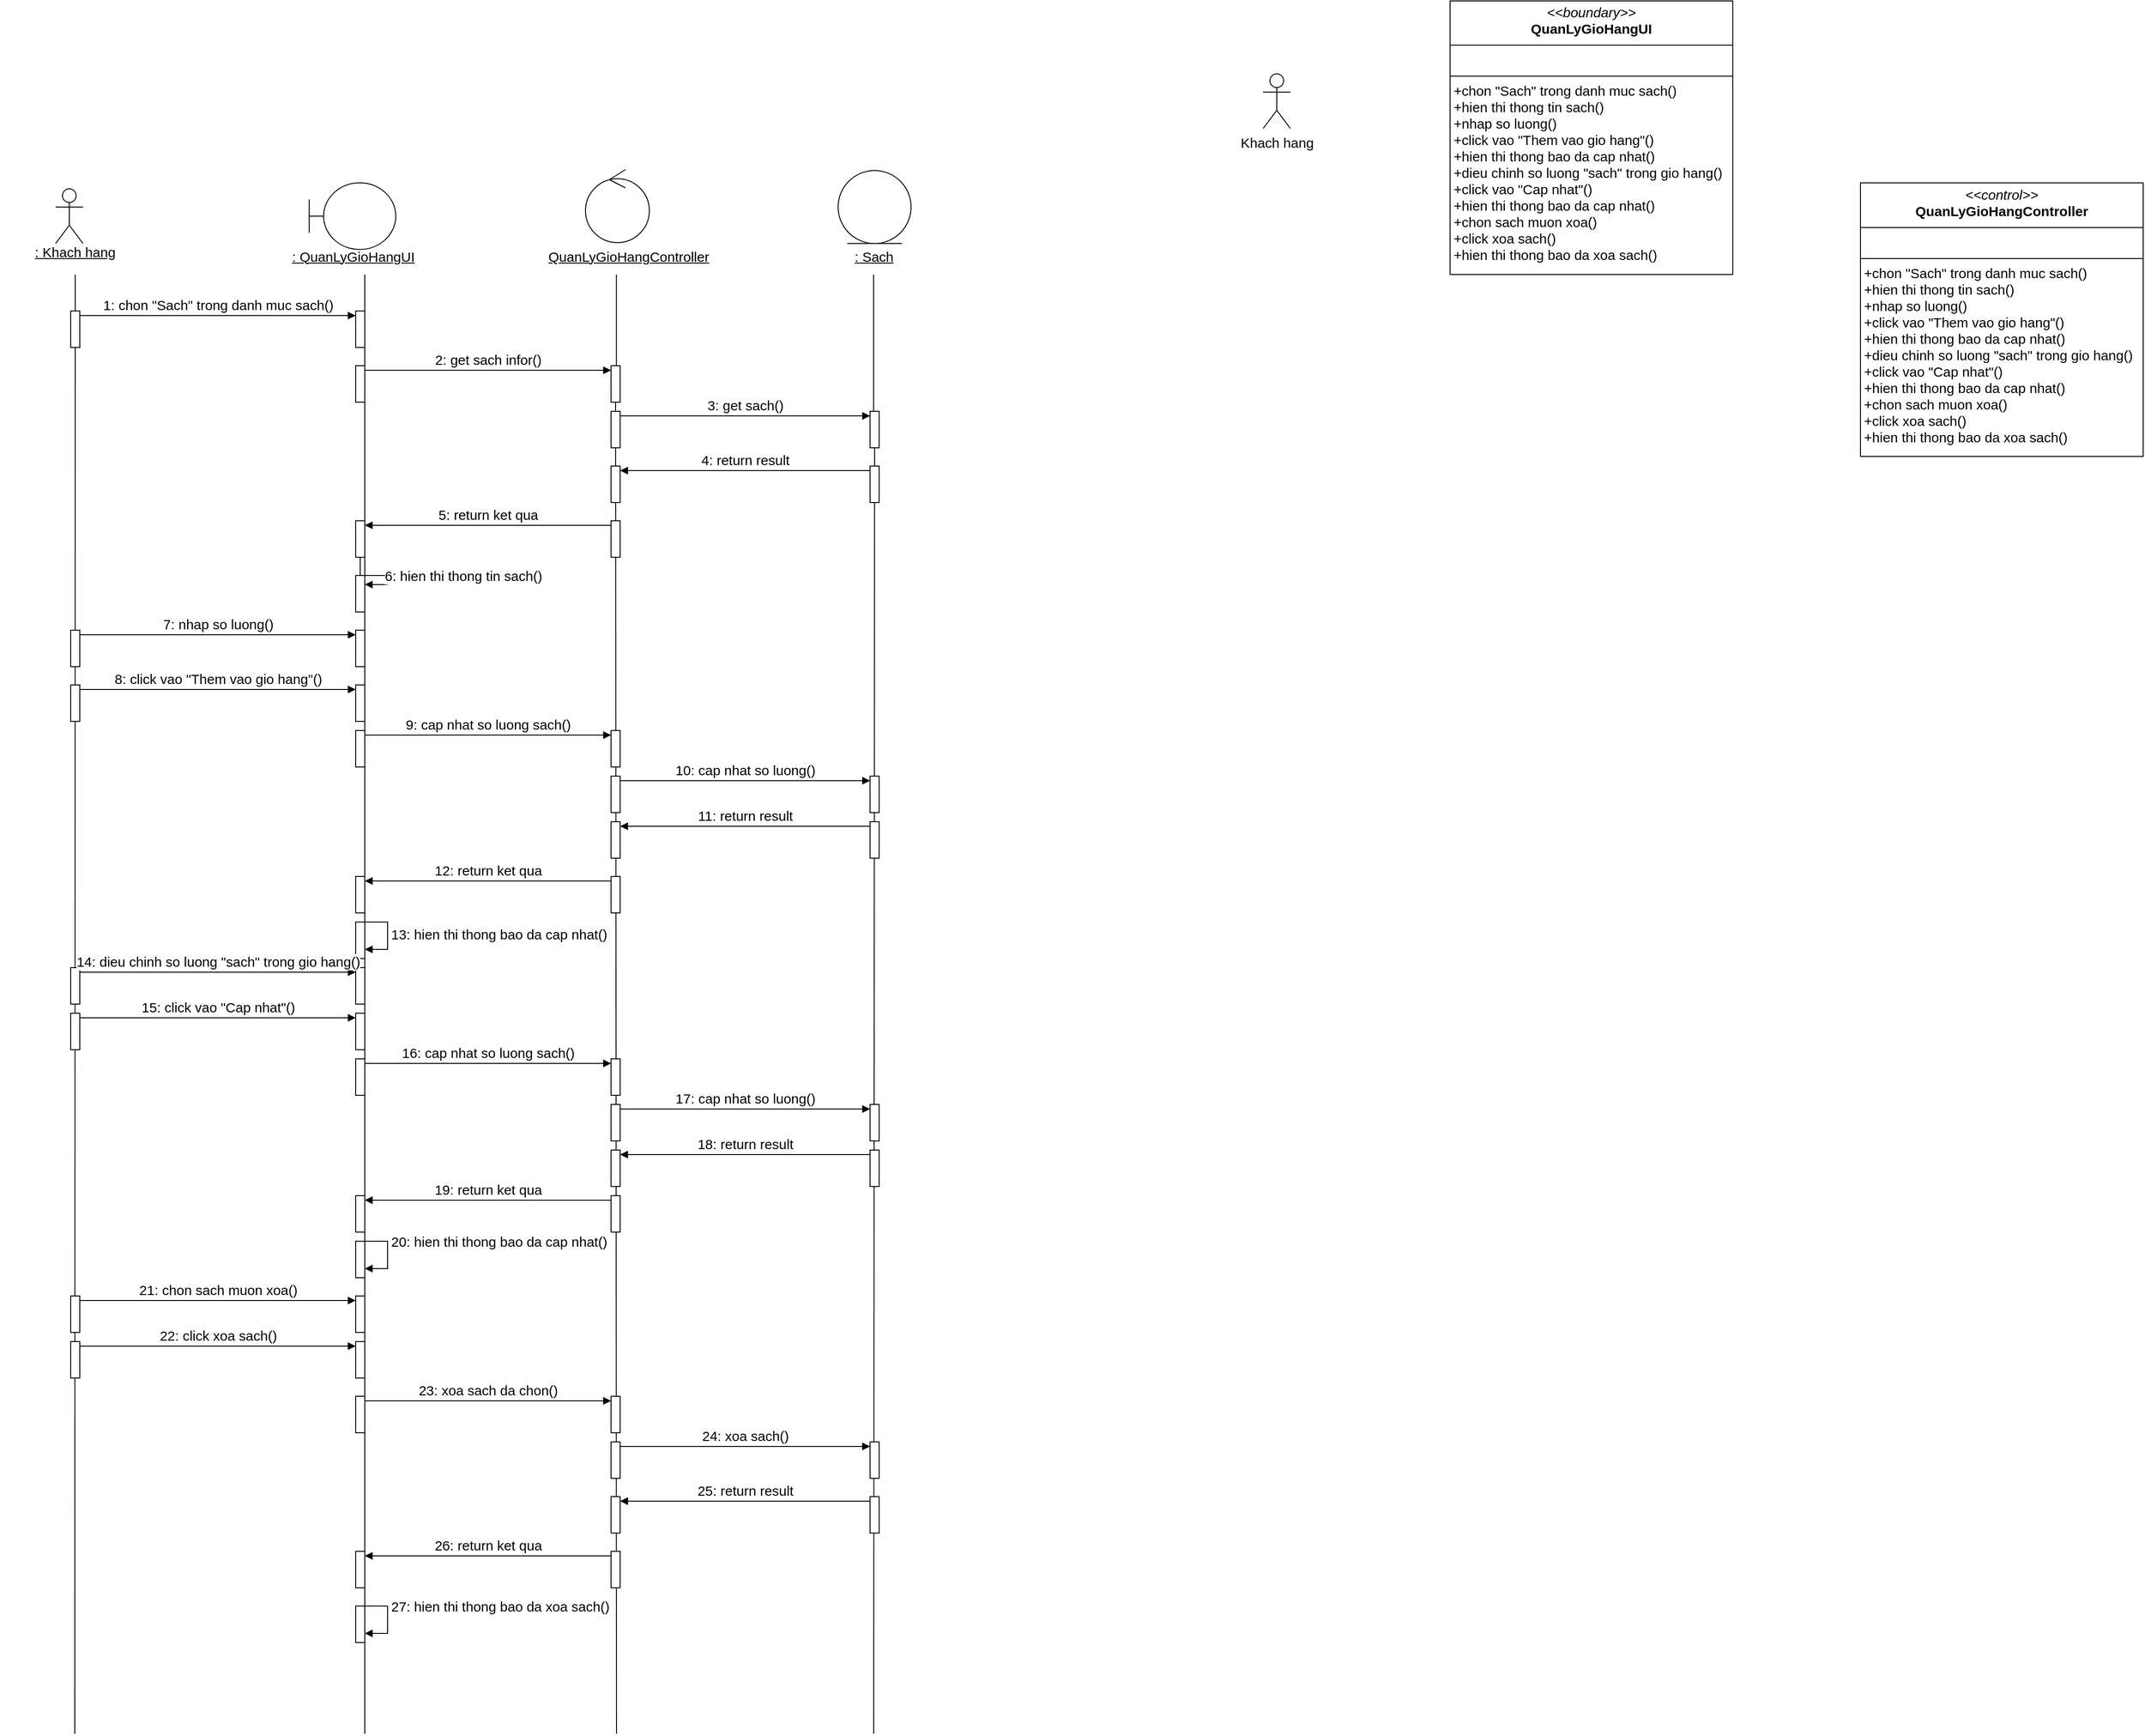 <mxfile version="24.8.4">
  <diagram id="C5RBs43oDa-KdzZeNtuy" name="Page-1">
    <mxGraphModel dx="1134" dy="600" grid="1" gridSize="10" guides="1" tooltips="1" connect="1" arrows="1" fold="1" page="1" pageScale="1" pageWidth="3300" pageHeight="4681" math="0" shadow="0">
      <root>
        <mxCell id="WIyWlLk6GJQsqaUBKTNV-0" />
        <mxCell id="WIyWlLk6GJQsqaUBKTNV-1" parent="WIyWlLk6GJQsqaUBKTNV-0" />
        <mxCell id="0SFV5g9W0PuUYhmYQKcl-0" value="" style="shape=umlActor;verticalLabelPosition=bottom;verticalAlign=top;html=1;" vertex="1" parent="WIyWlLk6GJQsqaUBKTNV-1">
          <mxGeometry x="301" y="306" width="30" height="60" as="geometry" />
        </mxCell>
        <mxCell id="0SFV5g9W0PuUYhmYQKcl-1" value="" style="shape=umlBoundary;whiteSpace=wrap;html=1;" vertex="1" parent="WIyWlLk6GJQsqaUBKTNV-1">
          <mxGeometry x="579" y="299.5" width="95" height="73" as="geometry" />
        </mxCell>
        <mxCell id="0SFV5g9W0PuUYhmYQKcl-2" value="&lt;u&gt;&lt;font style=&quot;font-size: 15px;&quot;&gt;: QuanLyGioHangUI&lt;/font&gt;&lt;/u&gt;" style="text;html=1;align=center;verticalAlign=middle;resizable=0;points=[];autosize=1;strokeColor=none;fillColor=none;" vertex="1" parent="WIyWlLk6GJQsqaUBKTNV-1">
          <mxGeometry x="550" y="365" width="153" height="30" as="geometry" />
        </mxCell>
        <mxCell id="0SFV5g9W0PuUYhmYQKcl-3" value="&lt;span style=&quot;font-size: 15px; text-wrap-mode: nowrap;&quot;&gt;&lt;u&gt;: Khach hang&lt;/u&gt;&lt;/span&gt;" style="text;whiteSpace=wrap;html=1;align=center;" vertex="1" parent="WIyWlLk6GJQsqaUBKTNV-1">
          <mxGeometry x="240.995" y="360.004" width="163" height="40" as="geometry" />
        </mxCell>
        <mxCell id="0SFV5g9W0PuUYhmYQKcl-4" value="" style="ellipse;shape=umlControl;whiteSpace=wrap;html=1;" vertex="1" parent="WIyWlLk6GJQsqaUBKTNV-1">
          <mxGeometry x="882" y="285" width="70" height="80" as="geometry" />
        </mxCell>
        <mxCell id="0SFV5g9W0PuUYhmYQKcl-5" value="&lt;u style=&quot;forced-color-adjust: none; color: rgb(0, 0, 0); font-family: Helvetica; font-size: 12px; font-style: normal; font-variant-ligatures: normal; font-variant-caps: normal; font-weight: 400; letter-spacing: normal; orphans: 2; text-indent: 0px; text-transform: none; widows: 2; word-spacing: 0px; -webkit-text-stroke-width: 0px; white-space: nowrap; background-color: rgb(251, 251, 251);&quot;&gt;&lt;font style=&quot;forced-color-adjust: none; font-size: 15px;&quot;&gt;QuanLyGioHangController&lt;/font&gt;&lt;/u&gt;" style="text;whiteSpace=wrap;html=1;align=center;" vertex="1" parent="WIyWlLk6GJQsqaUBKTNV-1">
          <mxGeometry x="847.997" y="365.003" width="163" height="40" as="geometry" />
        </mxCell>
        <mxCell id="0SFV5g9W0PuUYhmYQKcl-6" value="" style="ellipse;shape=umlEntity;whiteSpace=wrap;html=1;" vertex="1" parent="WIyWlLk6GJQsqaUBKTNV-1">
          <mxGeometry x="1159" y="286" width="80" height="80" as="geometry" />
        </mxCell>
        <mxCell id="0SFV5g9W0PuUYhmYQKcl-7" value="&lt;u style=&quot;forced-color-adjust: none; color: rgb(0, 0, 0); font-family: Helvetica; font-size: 12px; font-style: normal; font-variant-ligatures: normal; font-variant-caps: normal; font-weight: 400; letter-spacing: normal; orphans: 2; text-indent: 0px; text-transform: none; widows: 2; word-spacing: 0px; -webkit-text-stroke-width: 0px; white-space: nowrap; background-color: rgb(251, 251, 251);&quot;&gt;&lt;font style=&quot;forced-color-adjust: none; font-size: 15px;&quot;&gt;: Sach&lt;/font&gt;&lt;/u&gt;" style="text;whiteSpace=wrap;html=1;align=center;" vertex="1" parent="WIyWlLk6GJQsqaUBKTNV-1">
          <mxGeometry x="1117.497" y="365.003" width="163" height="40" as="geometry" />
        </mxCell>
        <mxCell id="0SFV5g9W0PuUYhmYQKcl-8" value="" style="endArrow=none;html=1;rounded=0;exitX=0.5;exitY=1;exitDx=0;exitDy=0;" edge="1" parent="WIyWlLk6GJQsqaUBKTNV-1" source="0SFV5g9W0PuUYhmYQKcl-12">
          <mxGeometry width="50" height="50" relative="1" as="geometry">
            <mxPoint x="322.225" y="470.004" as="sourcePoint" />
            <mxPoint x="322" y="2000" as="targetPoint" />
          </mxGeometry>
        </mxCell>
        <mxCell id="0SFV5g9W0PuUYhmYQKcl-9" value="" style="endArrow=none;html=1;rounded=0;exitX=0.5;exitY=1;exitDx=0;exitDy=0;" edge="1" parent="WIyWlLk6GJQsqaUBKTNV-1">
          <mxGeometry width="50" height="50" relative="1" as="geometry">
            <mxPoint x="640" y="400" as="sourcePoint" />
            <mxPoint x="640" y="2000" as="targetPoint" />
          </mxGeometry>
        </mxCell>
        <mxCell id="0SFV5g9W0PuUYhmYQKcl-10" value="" style="endArrow=none;html=1;rounded=0;exitX=0.5;exitY=1;exitDx=0;exitDy=0;" edge="1" parent="WIyWlLk6GJQsqaUBKTNV-1" source="0SFV5g9W0PuUYhmYQKcl-28">
          <mxGeometry width="50" height="50" relative="1" as="geometry">
            <mxPoint x="915.89" y="400" as="sourcePoint" />
            <mxPoint x="916" y="2000" as="targetPoint" />
          </mxGeometry>
        </mxCell>
        <mxCell id="0SFV5g9W0PuUYhmYQKcl-11" value="" style="endArrow=none;html=1;rounded=0;exitX=0.5;exitY=1;exitDx=0;exitDy=0;" edge="1" parent="WIyWlLk6GJQsqaUBKTNV-1" source="0SFV5g9W0PuUYhmYQKcl-32">
          <mxGeometry width="50" height="50" relative="1" as="geometry">
            <mxPoint x="1197.89" y="400" as="sourcePoint" />
            <mxPoint x="1198" y="2000" as="targetPoint" />
          </mxGeometry>
        </mxCell>
        <mxCell id="0SFV5g9W0PuUYhmYQKcl-13" value="" style="endArrow=none;html=1;rounded=0;exitX=0.5;exitY=1;exitDx=0;exitDy=0;" edge="1" parent="WIyWlLk6GJQsqaUBKTNV-1" source="0SFV5g9W0PuUYhmYQKcl-3" target="0SFV5g9W0PuUYhmYQKcl-12">
          <mxGeometry width="50" height="50" relative="1" as="geometry">
            <mxPoint x="322" y="400" as="sourcePoint" />
            <mxPoint x="322" y="1312.051" as="targetPoint" />
          </mxGeometry>
        </mxCell>
        <mxCell id="0SFV5g9W0PuUYhmYQKcl-12" value="" style="html=1;points=[[0,0,0,0,5],[0,1,0,0,-5],[1,0,0,0,5],[1,1,0,0,-5]];perimeter=orthogonalPerimeter;outlineConnect=0;targetShapes=umlLifeline;portConstraint=eastwest;newEdgeStyle={&quot;curved&quot;:0,&quot;rounded&quot;:0};" vertex="1" parent="WIyWlLk6GJQsqaUBKTNV-1">
          <mxGeometry x="317.5" y="440" width="10" height="40" as="geometry" />
        </mxCell>
        <mxCell id="0SFV5g9W0PuUYhmYQKcl-16" value="" style="html=1;points=[[0,0,0,0,5],[0,1,0,0,-5],[1,0,0,0,5],[1,1,0,0,-5]];perimeter=orthogonalPerimeter;outlineConnect=0;targetShapes=umlLifeline;portConstraint=eastwest;newEdgeStyle={&quot;curved&quot;:0,&quot;rounded&quot;:0};" vertex="1" parent="WIyWlLk6GJQsqaUBKTNV-1">
          <mxGeometry x="630" y="440" width="10" height="40" as="geometry" />
        </mxCell>
        <mxCell id="0SFV5g9W0PuUYhmYQKcl-21" value="&lt;font style=&quot;font-size: 15px;&quot;&gt;1: chon &quot;Sach&quot; trong danh muc sach()&lt;/font&gt;" style="html=1;verticalAlign=bottom;endArrow=block;curved=0;rounded=0;exitX=1;exitY=0;exitDx=0;exitDy=5;exitPerimeter=0;entryX=0;entryY=0;entryDx=0;entryDy=5;entryPerimeter=0;" edge="1" parent="WIyWlLk6GJQsqaUBKTNV-1" source="0SFV5g9W0PuUYhmYQKcl-12" target="0SFV5g9W0PuUYhmYQKcl-16">
          <mxGeometry width="80" relative="1" as="geometry">
            <mxPoint x="720" y="480" as="sourcePoint" />
            <mxPoint x="800" y="480" as="targetPoint" />
          </mxGeometry>
        </mxCell>
        <mxCell id="0SFV5g9W0PuUYhmYQKcl-22" value="" style="html=1;points=[[0,0,0,0,5],[0,1,0,0,-5],[1,0,0,0,5],[1,1,0,0,-5]];perimeter=orthogonalPerimeter;outlineConnect=0;targetShapes=umlLifeline;portConstraint=eastwest;newEdgeStyle={&quot;curved&quot;:0,&quot;rounded&quot;:0};" vertex="1" parent="WIyWlLk6GJQsqaUBKTNV-1">
          <mxGeometry x="630" y="500" width="10" height="40" as="geometry" />
        </mxCell>
        <mxCell id="0SFV5g9W0PuUYhmYQKcl-29" value="" style="endArrow=none;html=1;rounded=0;exitX=0.5;exitY=1;exitDx=0;exitDy=0;" edge="1" parent="WIyWlLk6GJQsqaUBKTNV-1" target="0SFV5g9W0PuUYhmYQKcl-28">
          <mxGeometry width="50" height="50" relative="1" as="geometry">
            <mxPoint x="915.89" y="400" as="sourcePoint" />
            <mxPoint x="915.89" y="1312.051" as="targetPoint" />
          </mxGeometry>
        </mxCell>
        <mxCell id="0SFV5g9W0PuUYhmYQKcl-28" value="" style="html=1;points=[[0,0,0,0,5],[0,1,0,0,-5],[1,0,0,0,5],[1,1,0,0,-5]];perimeter=orthogonalPerimeter;outlineConnect=0;targetShapes=umlLifeline;portConstraint=eastwest;newEdgeStyle={&quot;curved&quot;:0,&quot;rounded&quot;:0};" vertex="1" parent="WIyWlLk6GJQsqaUBKTNV-1">
          <mxGeometry x="910" y="500" width="10" height="40" as="geometry" />
        </mxCell>
        <mxCell id="0SFV5g9W0PuUYhmYQKcl-30" value="&lt;span style=&quot;font-size: 15px;&quot;&gt;2: get sach infor()&lt;/span&gt;" style="html=1;verticalAlign=bottom;endArrow=block;curved=0;rounded=0;exitX=1;exitY=0;exitDx=0;exitDy=5;exitPerimeter=0;entryX=0;entryY=0;entryDx=0;entryDy=5;entryPerimeter=0;" edge="1" parent="WIyWlLk6GJQsqaUBKTNV-1" source="0SFV5g9W0PuUYhmYQKcl-22" target="0SFV5g9W0PuUYhmYQKcl-28">
          <mxGeometry width="80" relative="1" as="geometry">
            <mxPoint x="720" y="480" as="sourcePoint" />
            <mxPoint x="800" y="480" as="targetPoint" />
          </mxGeometry>
        </mxCell>
        <mxCell id="0SFV5g9W0PuUYhmYQKcl-31" value="" style="html=1;points=[[0,0,0,0,5],[0,1,0,0,-5],[1,0,0,0,5],[1,1,0,0,-5]];perimeter=orthogonalPerimeter;outlineConnect=0;targetShapes=umlLifeline;portConstraint=eastwest;newEdgeStyle={&quot;curved&quot;:0,&quot;rounded&quot;:0};" vertex="1" parent="WIyWlLk6GJQsqaUBKTNV-1">
          <mxGeometry x="910" y="550" width="10" height="40" as="geometry" />
        </mxCell>
        <mxCell id="0SFV5g9W0PuUYhmYQKcl-33" value="" style="endArrow=none;html=1;rounded=0;exitX=0.5;exitY=1;exitDx=0;exitDy=0;" edge="1" parent="WIyWlLk6GJQsqaUBKTNV-1" target="0SFV5g9W0PuUYhmYQKcl-32">
          <mxGeometry width="50" height="50" relative="1" as="geometry">
            <mxPoint x="1197.89" y="400" as="sourcePoint" />
            <mxPoint x="1197.89" y="1312.051" as="targetPoint" />
          </mxGeometry>
        </mxCell>
        <mxCell id="0SFV5g9W0PuUYhmYQKcl-32" value="" style="html=1;points=[[0,0,0,0,5],[0,1,0,0,-5],[1,0,0,0,5],[1,1,0,0,-5]];perimeter=orthogonalPerimeter;outlineConnect=0;targetShapes=umlLifeline;portConstraint=eastwest;newEdgeStyle={&quot;curved&quot;:0,&quot;rounded&quot;:0};" vertex="1" parent="WIyWlLk6GJQsqaUBKTNV-1">
          <mxGeometry x="1194" y="550" width="10" height="40" as="geometry" />
        </mxCell>
        <mxCell id="0SFV5g9W0PuUYhmYQKcl-34" value="&lt;font style=&quot;font-size: 15px;&quot;&gt;3: get sach()&lt;/font&gt;" style="html=1;verticalAlign=bottom;endArrow=block;curved=0;rounded=0;exitX=1;exitY=0;exitDx=0;exitDy=5;exitPerimeter=0;entryX=0;entryY=0;entryDx=0;entryDy=5;entryPerimeter=0;" edge="1" parent="WIyWlLk6GJQsqaUBKTNV-1" source="0SFV5g9W0PuUYhmYQKcl-31" target="0SFV5g9W0PuUYhmYQKcl-32">
          <mxGeometry width="80" relative="1" as="geometry">
            <mxPoint x="720" y="480" as="sourcePoint" />
            <mxPoint x="800" y="480" as="targetPoint" />
          </mxGeometry>
        </mxCell>
        <mxCell id="0SFV5g9W0PuUYhmYQKcl-35" value="" style="html=1;points=[[0,0,0,0,5],[0,1,0,0,-5],[1,0,0,0,5],[1,1,0,0,-5]];perimeter=orthogonalPerimeter;outlineConnect=0;targetShapes=umlLifeline;portConstraint=eastwest;newEdgeStyle={&quot;curved&quot;:0,&quot;rounded&quot;:0};" vertex="1" parent="WIyWlLk6GJQsqaUBKTNV-1">
          <mxGeometry x="910" y="610" width="10" height="40" as="geometry" />
        </mxCell>
        <mxCell id="0SFV5g9W0PuUYhmYQKcl-36" value="" style="html=1;points=[[0,0,0,0,5],[0,1,0,0,-5],[1,0,0,0,5],[1,1,0,0,-5]];perimeter=orthogonalPerimeter;outlineConnect=0;targetShapes=umlLifeline;portConstraint=eastwest;newEdgeStyle={&quot;curved&quot;:0,&quot;rounded&quot;:0};" vertex="1" parent="WIyWlLk6GJQsqaUBKTNV-1">
          <mxGeometry x="1194" y="610" width="10" height="40" as="geometry" />
        </mxCell>
        <mxCell id="0SFV5g9W0PuUYhmYQKcl-37" value="&lt;font style=&quot;font-size: 15px;&quot;&gt;4: return result&lt;/font&gt;" style="html=1;verticalAlign=bottom;endArrow=block;curved=0;rounded=0;entryX=1;entryY=0;entryDx=0;entryDy=5;entryPerimeter=0;exitX=0;exitY=0;exitDx=0;exitDy=5;exitPerimeter=0;" edge="1" parent="WIyWlLk6GJQsqaUBKTNV-1" source="0SFV5g9W0PuUYhmYQKcl-36" target="0SFV5g9W0PuUYhmYQKcl-35">
          <mxGeometry width="80" relative="1" as="geometry">
            <mxPoint x="720" y="680" as="sourcePoint" />
            <mxPoint x="800" y="680" as="targetPoint" />
          </mxGeometry>
        </mxCell>
        <mxCell id="0SFV5g9W0PuUYhmYQKcl-38" value="" style="html=1;points=[[0,0,0,0,5],[0,1,0,0,-5],[1,0,0,0,5],[1,1,0,0,-5]];perimeter=orthogonalPerimeter;outlineConnect=0;targetShapes=umlLifeline;portConstraint=eastwest;newEdgeStyle={&quot;curved&quot;:0,&quot;rounded&quot;:0};" vertex="1" parent="WIyWlLk6GJQsqaUBKTNV-1">
          <mxGeometry x="630" y="670" width="10" height="40" as="geometry" />
        </mxCell>
        <mxCell id="0SFV5g9W0PuUYhmYQKcl-39" value="" style="html=1;points=[[0,0,0,0,5],[0,1,0,0,-5],[1,0,0,0,5],[1,1,0,0,-5]];perimeter=orthogonalPerimeter;outlineConnect=0;targetShapes=umlLifeline;portConstraint=eastwest;newEdgeStyle={&quot;curved&quot;:0,&quot;rounded&quot;:0};" vertex="1" parent="WIyWlLk6GJQsqaUBKTNV-1">
          <mxGeometry x="910" y="670" width="10" height="40" as="geometry" />
        </mxCell>
        <mxCell id="0SFV5g9W0PuUYhmYQKcl-40" value="&lt;font style=&quot;font-size: 15px;&quot;&gt;5: return ket qua&lt;/font&gt;" style="html=1;verticalAlign=bottom;endArrow=block;curved=0;rounded=0;entryX=1;entryY=0;entryDx=0;entryDy=5;entryPerimeter=0;exitX=0;exitY=0;exitDx=0;exitDy=5;exitPerimeter=0;" edge="1" parent="WIyWlLk6GJQsqaUBKTNV-1" source="0SFV5g9W0PuUYhmYQKcl-39" target="0SFV5g9W0PuUYhmYQKcl-38">
          <mxGeometry width="80" relative="1" as="geometry">
            <mxPoint x="1204" y="625" as="sourcePoint" />
            <mxPoint x="930" y="625" as="targetPoint" />
          </mxGeometry>
        </mxCell>
        <mxCell id="0SFV5g9W0PuUYhmYQKcl-43" value="" style="html=1;points=[[0,0,0,0,5],[0,1,0,0,-5],[1,0,0,0,5],[1,1,0,0,-5]];perimeter=orthogonalPerimeter;outlineConnect=0;targetShapes=umlLifeline;portConstraint=eastwest;newEdgeStyle={&quot;curved&quot;:0,&quot;rounded&quot;:0};" vertex="1" parent="WIyWlLk6GJQsqaUBKTNV-1">
          <mxGeometry x="630" y="730" width="10" height="40" as="geometry" />
        </mxCell>
        <mxCell id="0SFV5g9W0PuUYhmYQKcl-44" value="&lt;font style=&quot;font-size: 15px;&quot;&gt;6: hien thi thong tin sach()&lt;/font&gt;" style="html=1;align=left;spacingLeft=2;endArrow=block;rounded=0;edgeStyle=orthogonalEdgeStyle;curved=0;rounded=0;" edge="1" target="0SFV5g9W0PuUYhmYQKcl-43" parent="WIyWlLk6GJQsqaUBKTNV-1">
          <mxGeometry relative="1" as="geometry">
            <mxPoint x="635" y="710" as="sourcePoint" />
            <Array as="points">
              <mxPoint x="635" y="730" />
              <mxPoint x="665" y="730" />
              <mxPoint x="665" y="740" />
            </Array>
          </mxGeometry>
        </mxCell>
        <mxCell id="0SFV5g9W0PuUYhmYQKcl-45" value="" style="html=1;points=[[0,0,0,0,5],[0,1,0,0,-5],[1,0,0,0,5],[1,1,0,0,-5]];perimeter=orthogonalPerimeter;outlineConnect=0;targetShapes=umlLifeline;portConstraint=eastwest;newEdgeStyle={&quot;curved&quot;:0,&quot;rounded&quot;:0};" vertex="1" parent="WIyWlLk6GJQsqaUBKTNV-1">
          <mxGeometry x="317.5" y="790" width="10" height="40" as="geometry" />
        </mxCell>
        <mxCell id="0SFV5g9W0PuUYhmYQKcl-46" value="" style="html=1;points=[[0,0,0,0,5],[0,1,0,0,-5],[1,0,0,0,5],[1,1,0,0,-5]];perimeter=orthogonalPerimeter;outlineConnect=0;targetShapes=umlLifeline;portConstraint=eastwest;newEdgeStyle={&quot;curved&quot;:0,&quot;rounded&quot;:0};" vertex="1" parent="WIyWlLk6GJQsqaUBKTNV-1">
          <mxGeometry x="630" y="790" width="10" height="40" as="geometry" />
        </mxCell>
        <mxCell id="0SFV5g9W0PuUYhmYQKcl-47" value="&lt;font style=&quot;font-size: 15px;&quot;&gt;7: nhap so luong()&lt;/font&gt;" style="html=1;verticalAlign=bottom;endArrow=block;curved=0;rounded=0;exitX=1;exitY=0;exitDx=0;exitDy=5;exitPerimeter=0;entryX=0;entryY=0;entryDx=0;entryDy=5;entryPerimeter=0;" edge="1" parent="WIyWlLk6GJQsqaUBKTNV-1" source="0SFV5g9W0PuUYhmYQKcl-45" target="0SFV5g9W0PuUYhmYQKcl-46">
          <mxGeometry width="80" relative="1" as="geometry">
            <mxPoint x="338" y="600" as="sourcePoint" />
            <mxPoint x="640" y="600" as="targetPoint" />
          </mxGeometry>
        </mxCell>
        <mxCell id="0SFV5g9W0PuUYhmYQKcl-51" value="" style="html=1;points=[[0,0,0,0,5],[0,1,0,0,-5],[1,0,0,0,5],[1,1,0,0,-5]];perimeter=orthogonalPerimeter;outlineConnect=0;targetShapes=umlLifeline;portConstraint=eastwest;newEdgeStyle={&quot;curved&quot;:0,&quot;rounded&quot;:0};" vertex="1" parent="WIyWlLk6GJQsqaUBKTNV-1">
          <mxGeometry x="317.5" y="850" width="10" height="40" as="geometry" />
        </mxCell>
        <mxCell id="0SFV5g9W0PuUYhmYQKcl-52" value="" style="html=1;points=[[0,0,0,0,5],[0,1,0,0,-5],[1,0,0,0,5],[1,1,0,0,-5]];perimeter=orthogonalPerimeter;outlineConnect=0;targetShapes=umlLifeline;portConstraint=eastwest;newEdgeStyle={&quot;curved&quot;:0,&quot;rounded&quot;:0};" vertex="1" parent="WIyWlLk6GJQsqaUBKTNV-1">
          <mxGeometry x="630" y="850" width="10" height="40" as="geometry" />
        </mxCell>
        <mxCell id="0SFV5g9W0PuUYhmYQKcl-55" value="&lt;font style=&quot;font-size: 15px;&quot;&gt;8: click vao &quot;Them vao gio hang&quot;()&lt;/font&gt;" style="html=1;verticalAlign=bottom;endArrow=block;curved=0;rounded=0;exitX=1;exitY=0;exitDx=0;exitDy=5;exitPerimeter=0;entryX=0;entryY=0;entryDx=0;entryDy=5;entryPerimeter=0;" edge="1" parent="WIyWlLk6GJQsqaUBKTNV-1" source="0SFV5g9W0PuUYhmYQKcl-51" target="0SFV5g9W0PuUYhmYQKcl-52">
          <mxGeometry width="80" relative="1" as="geometry">
            <mxPoint x="338" y="805" as="sourcePoint" />
            <mxPoint x="640" y="805" as="targetPoint" />
          </mxGeometry>
        </mxCell>
        <mxCell id="0SFV5g9W0PuUYhmYQKcl-56" value="" style="html=1;points=[[0,0,0,0,5],[0,1,0,0,-5],[1,0,0,0,5],[1,1,0,0,-5]];perimeter=orthogonalPerimeter;outlineConnect=0;targetShapes=umlLifeline;portConstraint=eastwest;newEdgeStyle={&quot;curved&quot;:0,&quot;rounded&quot;:0};" vertex="1" parent="WIyWlLk6GJQsqaUBKTNV-1">
          <mxGeometry x="630" y="900" width="10" height="40" as="geometry" />
        </mxCell>
        <mxCell id="0SFV5g9W0PuUYhmYQKcl-57" value="" style="html=1;points=[[0,0,0,0,5],[0,1,0,0,-5],[1,0,0,0,5],[1,1,0,0,-5]];perimeter=orthogonalPerimeter;outlineConnect=0;targetShapes=umlLifeline;portConstraint=eastwest;newEdgeStyle={&quot;curved&quot;:0,&quot;rounded&quot;:0};" vertex="1" parent="WIyWlLk6GJQsqaUBKTNV-1">
          <mxGeometry x="910" y="900" width="10" height="40" as="geometry" />
        </mxCell>
        <mxCell id="0SFV5g9W0PuUYhmYQKcl-58" value="&lt;span style=&quot;font-size: 15px;&quot;&gt;9: cap nhat so luong sach()&lt;/span&gt;" style="html=1;verticalAlign=bottom;endArrow=block;curved=0;rounded=0;exitX=1;exitY=0;exitDx=0;exitDy=5;exitPerimeter=0;entryX=0;entryY=0;entryDx=0;entryDy=5;entryPerimeter=0;" edge="1" parent="WIyWlLk6GJQsqaUBKTNV-1" source="0SFV5g9W0PuUYhmYQKcl-56" target="0SFV5g9W0PuUYhmYQKcl-57">
          <mxGeometry width="80" relative="1" as="geometry">
            <mxPoint x="650" y="515" as="sourcePoint" />
            <mxPoint x="920" y="515" as="targetPoint" />
          </mxGeometry>
        </mxCell>
        <mxCell id="0SFV5g9W0PuUYhmYQKcl-59" value="" style="html=1;points=[[0,0,0,0,5],[0,1,0,0,-5],[1,0,0,0,5],[1,1,0,0,-5]];perimeter=orthogonalPerimeter;outlineConnect=0;targetShapes=umlLifeline;portConstraint=eastwest;newEdgeStyle={&quot;curved&quot;:0,&quot;rounded&quot;:0};" vertex="1" parent="WIyWlLk6GJQsqaUBKTNV-1">
          <mxGeometry x="910" y="950" width="10" height="40" as="geometry" />
        </mxCell>
        <mxCell id="0SFV5g9W0PuUYhmYQKcl-60" value="" style="html=1;points=[[0,0,0,0,5],[0,1,0,0,-5],[1,0,0,0,5],[1,1,0,0,-5]];perimeter=orthogonalPerimeter;outlineConnect=0;targetShapes=umlLifeline;portConstraint=eastwest;newEdgeStyle={&quot;curved&quot;:0,&quot;rounded&quot;:0};" vertex="1" parent="WIyWlLk6GJQsqaUBKTNV-1">
          <mxGeometry x="1194" y="950" width="10" height="40" as="geometry" />
        </mxCell>
        <mxCell id="0SFV5g9W0PuUYhmYQKcl-61" value="&lt;font style=&quot;font-size: 15px;&quot;&gt;10: cap nhat so luong()&lt;/font&gt;" style="html=1;verticalAlign=bottom;endArrow=block;curved=0;rounded=0;exitX=1;exitY=0;exitDx=0;exitDy=5;exitPerimeter=0;entryX=0;entryY=0;entryDx=0;entryDy=5;entryPerimeter=0;" edge="1" parent="WIyWlLk6GJQsqaUBKTNV-1" source="0SFV5g9W0PuUYhmYQKcl-59" target="0SFV5g9W0PuUYhmYQKcl-60">
          <mxGeometry width="80" relative="1" as="geometry">
            <mxPoint x="720" y="880" as="sourcePoint" />
            <mxPoint x="800" y="880" as="targetPoint" />
          </mxGeometry>
        </mxCell>
        <mxCell id="0SFV5g9W0PuUYhmYQKcl-62" value="" style="html=1;points=[[0,0,0,0,5],[0,1,0,0,-5],[1,0,0,0,5],[1,1,0,0,-5]];perimeter=orthogonalPerimeter;outlineConnect=0;targetShapes=umlLifeline;portConstraint=eastwest;newEdgeStyle={&quot;curved&quot;:0,&quot;rounded&quot;:0};" vertex="1" parent="WIyWlLk6GJQsqaUBKTNV-1">
          <mxGeometry x="910" y="1000" width="10" height="40" as="geometry" />
        </mxCell>
        <mxCell id="0SFV5g9W0PuUYhmYQKcl-63" value="" style="html=1;points=[[0,0,0,0,5],[0,1,0,0,-5],[1,0,0,0,5],[1,1,0,0,-5]];perimeter=orthogonalPerimeter;outlineConnect=0;targetShapes=umlLifeline;portConstraint=eastwest;newEdgeStyle={&quot;curved&quot;:0,&quot;rounded&quot;:0};" vertex="1" parent="WIyWlLk6GJQsqaUBKTNV-1">
          <mxGeometry x="1194" y="1000" width="10" height="40" as="geometry" />
        </mxCell>
        <mxCell id="0SFV5g9W0PuUYhmYQKcl-64" value="&lt;font style=&quot;font-size: 15px;&quot;&gt;11: return result&lt;/font&gt;" style="html=1;verticalAlign=bottom;endArrow=block;curved=0;rounded=0;entryX=1;entryY=0;entryDx=0;entryDy=5;entryPerimeter=0;exitX=0;exitY=0;exitDx=0;exitDy=5;exitPerimeter=0;" edge="1" parent="WIyWlLk6GJQsqaUBKTNV-1" source="0SFV5g9W0PuUYhmYQKcl-63" target="0SFV5g9W0PuUYhmYQKcl-62">
          <mxGeometry width="80" relative="1" as="geometry">
            <mxPoint x="720" y="1070" as="sourcePoint" />
            <mxPoint x="800" y="1070" as="targetPoint" />
          </mxGeometry>
        </mxCell>
        <mxCell id="0SFV5g9W0PuUYhmYQKcl-65" value="" style="html=1;points=[[0,0,0,0,5],[0,1,0,0,-5],[1,0,0,0,5],[1,1,0,0,-5]];perimeter=orthogonalPerimeter;outlineConnect=0;targetShapes=umlLifeline;portConstraint=eastwest;newEdgeStyle={&quot;curved&quot;:0,&quot;rounded&quot;:0};" vertex="1" parent="WIyWlLk6GJQsqaUBKTNV-1">
          <mxGeometry x="630" y="1060" width="10" height="40" as="geometry" />
        </mxCell>
        <mxCell id="0SFV5g9W0PuUYhmYQKcl-66" value="" style="html=1;points=[[0,0,0,0,5],[0,1,0,0,-5],[1,0,0,0,5],[1,1,0,0,-5]];perimeter=orthogonalPerimeter;outlineConnect=0;targetShapes=umlLifeline;portConstraint=eastwest;newEdgeStyle={&quot;curved&quot;:0,&quot;rounded&quot;:0};" vertex="1" parent="WIyWlLk6GJQsqaUBKTNV-1">
          <mxGeometry x="910" y="1060" width="10" height="40" as="geometry" />
        </mxCell>
        <mxCell id="0SFV5g9W0PuUYhmYQKcl-67" value="&lt;font style=&quot;font-size: 15px;&quot;&gt;12: return ket qua&lt;/font&gt;" style="html=1;verticalAlign=bottom;endArrow=block;curved=0;rounded=0;entryX=1;entryY=0;entryDx=0;entryDy=5;entryPerimeter=0;exitX=0;exitY=0;exitDx=0;exitDy=5;exitPerimeter=0;" edge="1" parent="WIyWlLk6GJQsqaUBKTNV-1" source="0SFV5g9W0PuUYhmYQKcl-66" target="0SFV5g9W0PuUYhmYQKcl-65">
          <mxGeometry width="80" relative="1" as="geometry">
            <mxPoint x="1204" y="1015" as="sourcePoint" />
            <mxPoint x="930" y="1015" as="targetPoint" />
          </mxGeometry>
        </mxCell>
        <mxCell id="0SFV5g9W0PuUYhmYQKcl-68" value="" style="html=1;points=[[0,0,0,0,5],[0,1,0,0,-5],[1,0,0,0,5],[1,1,0,0,-5]];perimeter=orthogonalPerimeter;outlineConnect=0;targetShapes=umlLifeline;portConstraint=eastwest;newEdgeStyle={&quot;curved&quot;:0,&quot;rounded&quot;:0};" vertex="1" parent="WIyWlLk6GJQsqaUBKTNV-1">
          <mxGeometry x="630" y="1110" width="10" height="40" as="geometry" />
        </mxCell>
        <mxCell id="0SFV5g9W0PuUYhmYQKcl-69" value="&lt;span style=&quot;font-size: 15px;&quot;&gt;13: hien thi thong bao da cap nhat()&lt;/span&gt;" style="html=1;align=left;spacingLeft=2;endArrow=block;rounded=0;edgeStyle=orthogonalEdgeStyle;curved=0;rounded=0;" edge="1" parent="WIyWlLk6GJQsqaUBKTNV-1">
          <mxGeometry relative="1" as="geometry">
            <mxPoint x="635" y="1110" as="sourcePoint" />
            <Array as="points">
              <mxPoint x="665" y="1110" />
              <mxPoint x="665" y="1140" />
            </Array>
            <mxPoint x="640.0" y="1140" as="targetPoint" />
            <mxPoint as="offset" />
          </mxGeometry>
        </mxCell>
        <mxCell id="0SFV5g9W0PuUYhmYQKcl-70" value="" style="html=1;points=[[0,0,0,0,5],[0,1,0,0,-5],[1,0,0,0,5],[1,1,0,0,-5]];perimeter=orthogonalPerimeter;outlineConnect=0;targetShapes=umlLifeline;portConstraint=eastwest;newEdgeStyle={&quot;curved&quot;:0,&quot;rounded&quot;:0};" vertex="1" parent="WIyWlLk6GJQsqaUBKTNV-1">
          <mxGeometry x="317.5" y="1160" width="10" height="40" as="geometry" />
        </mxCell>
        <mxCell id="0SFV5g9W0PuUYhmYQKcl-71" value="" style="html=1;points=[[0,0,0,0,5],[0,1,0,0,-5],[1,0,0,0,5],[1,1,0,0,-5]];perimeter=orthogonalPerimeter;outlineConnect=0;targetShapes=umlLifeline;portConstraint=eastwest;newEdgeStyle={&quot;curved&quot;:0,&quot;rounded&quot;:0};" vertex="1" parent="WIyWlLk6GJQsqaUBKTNV-1">
          <mxGeometry x="630" y="1160" width="10" height="40" as="geometry" />
        </mxCell>
        <mxCell id="0SFV5g9W0PuUYhmYQKcl-72" value="&lt;font style=&quot;font-size: 15px;&quot;&gt;14: dieu chinh so luong &quot;sach&quot; trong gio hang()&lt;/font&gt;" style="html=1;verticalAlign=bottom;endArrow=block;curved=0;rounded=0;exitX=1;exitY=0;exitDx=0;exitDy=5;exitPerimeter=0;entryX=0;entryY=0;entryDx=0;entryDy=5;entryPerimeter=0;" edge="1" parent="WIyWlLk6GJQsqaUBKTNV-1" source="0SFV5g9W0PuUYhmYQKcl-70" target="0SFV5g9W0PuUYhmYQKcl-71">
          <mxGeometry width="80" relative="1" as="geometry">
            <mxPoint x="338" y="1115" as="sourcePoint" />
            <mxPoint x="640" y="1115" as="targetPoint" />
          </mxGeometry>
        </mxCell>
        <mxCell id="0SFV5g9W0PuUYhmYQKcl-76" value="" style="html=1;points=[[0,0,0,0,5],[0,1,0,0,-5],[1,0,0,0,5],[1,1,0,0,-5]];perimeter=orthogonalPerimeter;outlineConnect=0;targetShapes=umlLifeline;portConstraint=eastwest;newEdgeStyle={&quot;curved&quot;:0,&quot;rounded&quot;:0};" vertex="1" parent="WIyWlLk6GJQsqaUBKTNV-1">
          <mxGeometry x="317.5" y="1210" width="10" height="40" as="geometry" />
        </mxCell>
        <mxCell id="0SFV5g9W0PuUYhmYQKcl-77" value="" style="html=1;points=[[0,0,0,0,5],[0,1,0,0,-5],[1,0,0,0,5],[1,1,0,0,-5]];perimeter=orthogonalPerimeter;outlineConnect=0;targetShapes=umlLifeline;portConstraint=eastwest;newEdgeStyle={&quot;curved&quot;:0,&quot;rounded&quot;:0};" vertex="1" parent="WIyWlLk6GJQsqaUBKTNV-1">
          <mxGeometry x="630" y="1210" width="10" height="40" as="geometry" />
        </mxCell>
        <mxCell id="0SFV5g9W0PuUYhmYQKcl-78" value="&lt;font style=&quot;font-size: 15px;&quot;&gt;15: click vao &quot;Cap nhat&quot;()&lt;/font&gt;" style="html=1;verticalAlign=bottom;endArrow=block;curved=0;rounded=0;exitX=1;exitY=0;exitDx=0;exitDy=5;exitPerimeter=0;entryX=0;entryY=0;entryDx=0;entryDy=5;entryPerimeter=0;" edge="1" parent="WIyWlLk6GJQsqaUBKTNV-1" source="0SFV5g9W0PuUYhmYQKcl-76" target="0SFV5g9W0PuUYhmYQKcl-77">
          <mxGeometry width="80" relative="1" as="geometry">
            <mxPoint x="338" y="1165" as="sourcePoint" />
            <mxPoint x="640" y="1165" as="targetPoint" />
          </mxGeometry>
        </mxCell>
        <mxCell id="0SFV5g9W0PuUYhmYQKcl-79" value="" style="html=1;points=[[0,0,0,0,5],[0,1,0,0,-5],[1,0,0,0,5],[1,1,0,0,-5]];perimeter=orthogonalPerimeter;outlineConnect=0;targetShapes=umlLifeline;portConstraint=eastwest;newEdgeStyle={&quot;curved&quot;:0,&quot;rounded&quot;:0};" vertex="1" parent="WIyWlLk6GJQsqaUBKTNV-1">
          <mxGeometry x="630" y="1260" width="10" height="40" as="geometry" />
        </mxCell>
        <mxCell id="0SFV5g9W0PuUYhmYQKcl-80" value="" style="html=1;points=[[0,0,0,0,5],[0,1,0,0,-5],[1,0,0,0,5],[1,1,0,0,-5]];perimeter=orthogonalPerimeter;outlineConnect=0;targetShapes=umlLifeline;portConstraint=eastwest;newEdgeStyle={&quot;curved&quot;:0,&quot;rounded&quot;:0};" vertex="1" parent="WIyWlLk6GJQsqaUBKTNV-1">
          <mxGeometry x="910" y="1260" width="10" height="40" as="geometry" />
        </mxCell>
        <mxCell id="0SFV5g9W0PuUYhmYQKcl-81" value="&lt;span style=&quot;font-size: 15px;&quot;&gt;16: cap nhat so luong sach()&lt;/span&gt;" style="html=1;verticalAlign=bottom;endArrow=block;curved=0;rounded=0;exitX=1;exitY=0;exitDx=0;exitDy=5;exitPerimeter=0;entryX=0;entryY=0;entryDx=0;entryDy=5;entryPerimeter=0;" edge="1" parent="WIyWlLk6GJQsqaUBKTNV-1" source="0SFV5g9W0PuUYhmYQKcl-79" target="0SFV5g9W0PuUYhmYQKcl-80">
          <mxGeometry width="80" relative="1" as="geometry">
            <mxPoint x="650" y="875" as="sourcePoint" />
            <mxPoint x="920" y="875" as="targetPoint" />
          </mxGeometry>
        </mxCell>
        <mxCell id="0SFV5g9W0PuUYhmYQKcl-82" value="" style="html=1;points=[[0,0,0,0,5],[0,1,0,0,-5],[1,0,0,0,5],[1,1,0,0,-5]];perimeter=orthogonalPerimeter;outlineConnect=0;targetShapes=umlLifeline;portConstraint=eastwest;newEdgeStyle={&quot;curved&quot;:0,&quot;rounded&quot;:0};" vertex="1" parent="WIyWlLk6GJQsqaUBKTNV-1">
          <mxGeometry x="910" y="1310" width="10" height="40" as="geometry" />
        </mxCell>
        <mxCell id="0SFV5g9W0PuUYhmYQKcl-83" value="" style="html=1;points=[[0,0,0,0,5],[0,1,0,0,-5],[1,0,0,0,5],[1,1,0,0,-5]];perimeter=orthogonalPerimeter;outlineConnect=0;targetShapes=umlLifeline;portConstraint=eastwest;newEdgeStyle={&quot;curved&quot;:0,&quot;rounded&quot;:0};" vertex="1" parent="WIyWlLk6GJQsqaUBKTNV-1">
          <mxGeometry x="1194" y="1310" width="10" height="40" as="geometry" />
        </mxCell>
        <mxCell id="0SFV5g9W0PuUYhmYQKcl-84" value="&lt;font style=&quot;font-size: 15px;&quot;&gt;17: cap nhat so luong()&lt;/font&gt;" style="html=1;verticalAlign=bottom;endArrow=block;curved=0;rounded=0;exitX=1;exitY=0;exitDx=0;exitDy=5;exitPerimeter=0;entryX=0;entryY=0;entryDx=0;entryDy=5;entryPerimeter=0;" edge="1" parent="WIyWlLk6GJQsqaUBKTNV-1" source="0SFV5g9W0PuUYhmYQKcl-82" target="0SFV5g9W0PuUYhmYQKcl-83">
          <mxGeometry width="80" relative="1" as="geometry">
            <mxPoint x="720" y="1240" as="sourcePoint" />
            <mxPoint x="800" y="1240" as="targetPoint" />
          </mxGeometry>
        </mxCell>
        <mxCell id="0SFV5g9W0PuUYhmYQKcl-89" value="" style="html=1;points=[[0,0,0,0,5],[0,1,0,0,-5],[1,0,0,0,5],[1,1,0,0,-5]];perimeter=orthogonalPerimeter;outlineConnect=0;targetShapes=umlLifeline;portConstraint=eastwest;newEdgeStyle={&quot;curved&quot;:0,&quot;rounded&quot;:0};" vertex="1" parent="WIyWlLk6GJQsqaUBKTNV-1">
          <mxGeometry x="910" y="1360" width="10" height="40" as="geometry" />
        </mxCell>
        <mxCell id="0SFV5g9W0PuUYhmYQKcl-90" value="" style="html=1;points=[[0,0,0,0,5],[0,1,0,0,-5],[1,0,0,0,5],[1,1,0,0,-5]];perimeter=orthogonalPerimeter;outlineConnect=0;targetShapes=umlLifeline;portConstraint=eastwest;newEdgeStyle={&quot;curved&quot;:0,&quot;rounded&quot;:0};" vertex="1" parent="WIyWlLk6GJQsqaUBKTNV-1">
          <mxGeometry x="1194" y="1360" width="10" height="40" as="geometry" />
        </mxCell>
        <mxCell id="0SFV5g9W0PuUYhmYQKcl-91" value="&lt;font style=&quot;font-size: 15px;&quot;&gt;18: return result&lt;/font&gt;" style="html=1;verticalAlign=bottom;endArrow=block;curved=0;rounded=0;entryX=1;entryY=0;entryDx=0;entryDy=5;entryPerimeter=0;exitX=0;exitY=0;exitDx=0;exitDy=5;exitPerimeter=0;" edge="1" parent="WIyWlLk6GJQsqaUBKTNV-1" source="0SFV5g9W0PuUYhmYQKcl-90" target="0SFV5g9W0PuUYhmYQKcl-89">
          <mxGeometry width="80" relative="1" as="geometry">
            <mxPoint x="720" y="1430" as="sourcePoint" />
            <mxPoint x="800" y="1430" as="targetPoint" />
          </mxGeometry>
        </mxCell>
        <mxCell id="0SFV5g9W0PuUYhmYQKcl-96" value="" style="html=1;points=[[0,0,0,0,5],[0,1,0,0,-5],[1,0,0,0,5],[1,1,0,0,-5]];perimeter=orthogonalPerimeter;outlineConnect=0;targetShapes=umlLifeline;portConstraint=eastwest;newEdgeStyle={&quot;curved&quot;:0,&quot;rounded&quot;:0};" vertex="1" parent="WIyWlLk6GJQsqaUBKTNV-1">
          <mxGeometry x="630" y="1410" width="10" height="40" as="geometry" />
        </mxCell>
        <mxCell id="0SFV5g9W0PuUYhmYQKcl-97" value="" style="html=1;points=[[0,0,0,0,5],[0,1,0,0,-5],[1,0,0,0,5],[1,1,0,0,-5]];perimeter=orthogonalPerimeter;outlineConnect=0;targetShapes=umlLifeline;portConstraint=eastwest;newEdgeStyle={&quot;curved&quot;:0,&quot;rounded&quot;:0};" vertex="1" parent="WIyWlLk6GJQsqaUBKTNV-1">
          <mxGeometry x="910" y="1410" width="10" height="40" as="geometry" />
        </mxCell>
        <mxCell id="0SFV5g9W0PuUYhmYQKcl-98" value="&lt;font style=&quot;font-size: 15px;&quot;&gt;19: return ket qua&lt;/font&gt;" style="html=1;verticalAlign=bottom;endArrow=block;curved=0;rounded=0;entryX=1;entryY=0;entryDx=0;entryDy=5;entryPerimeter=0;exitX=0;exitY=0;exitDx=0;exitDy=5;exitPerimeter=0;" edge="1" parent="WIyWlLk6GJQsqaUBKTNV-1" source="0SFV5g9W0PuUYhmYQKcl-97" target="0SFV5g9W0PuUYhmYQKcl-96">
          <mxGeometry width="80" relative="1" as="geometry">
            <mxPoint x="1204" y="1365" as="sourcePoint" />
            <mxPoint x="930" y="1365" as="targetPoint" />
          </mxGeometry>
        </mxCell>
        <mxCell id="0SFV5g9W0PuUYhmYQKcl-104" value="" style="html=1;points=[[0,0,0,0,5],[0,1,0,0,-5],[1,0,0,0,5],[1,1,0,0,-5]];perimeter=orthogonalPerimeter;outlineConnect=0;targetShapes=umlLifeline;portConstraint=eastwest;newEdgeStyle={&quot;curved&quot;:0,&quot;rounded&quot;:0};" vertex="1" parent="WIyWlLk6GJQsqaUBKTNV-1">
          <mxGeometry x="630" y="1460" width="10" height="40" as="geometry" />
        </mxCell>
        <mxCell id="0SFV5g9W0PuUYhmYQKcl-105" value="&lt;span style=&quot;font-size: 15px;&quot;&gt;20: hien thi thong bao da cap nhat()&lt;/span&gt;" style="html=1;align=left;spacingLeft=2;endArrow=block;rounded=0;edgeStyle=orthogonalEdgeStyle;curved=0;rounded=0;" edge="1" parent="WIyWlLk6GJQsqaUBKTNV-1">
          <mxGeometry x="-0.294" relative="1" as="geometry">
            <mxPoint x="635" y="1460" as="sourcePoint" />
            <Array as="points">
              <mxPoint x="665" y="1460" />
              <mxPoint x="665" y="1490" />
            </Array>
            <mxPoint x="640.0" y="1490" as="targetPoint" />
            <mxPoint as="offset" />
          </mxGeometry>
        </mxCell>
        <mxCell id="0SFV5g9W0PuUYhmYQKcl-106" value="" style="html=1;points=[[0,0,0,0,5],[0,1,0,0,-5],[1,0,0,0,5],[1,1,0,0,-5]];perimeter=orthogonalPerimeter;outlineConnect=0;targetShapes=umlLifeline;portConstraint=eastwest;newEdgeStyle={&quot;curved&quot;:0,&quot;rounded&quot;:0};" vertex="1" parent="WIyWlLk6GJQsqaUBKTNV-1">
          <mxGeometry x="317.5" y="1520" width="10" height="40" as="geometry" />
        </mxCell>
        <mxCell id="0SFV5g9W0PuUYhmYQKcl-107" value="" style="html=1;points=[[0,0,0,0,5],[0,1,0,0,-5],[1,0,0,0,5],[1,1,0,0,-5]];perimeter=orthogonalPerimeter;outlineConnect=0;targetShapes=umlLifeline;portConstraint=eastwest;newEdgeStyle={&quot;curved&quot;:0,&quot;rounded&quot;:0};" vertex="1" parent="WIyWlLk6GJQsqaUBKTNV-1">
          <mxGeometry x="630" y="1520" width="10" height="40" as="geometry" />
        </mxCell>
        <mxCell id="0SFV5g9W0PuUYhmYQKcl-108" value="&lt;font style=&quot;font-size: 15px;&quot;&gt;21: chon sach muon xoa()&lt;/font&gt;" style="html=1;verticalAlign=bottom;endArrow=block;curved=0;rounded=0;exitX=1;exitY=0;exitDx=0;exitDy=5;exitPerimeter=0;entryX=0;entryY=0;entryDx=0;entryDy=5;entryPerimeter=0;" edge="1" parent="WIyWlLk6GJQsqaUBKTNV-1" source="0SFV5g9W0PuUYhmYQKcl-106" target="0SFV5g9W0PuUYhmYQKcl-107">
          <mxGeometry width="80" relative="1" as="geometry">
            <mxPoint x="338" y="1475" as="sourcePoint" />
            <mxPoint x="640" y="1475" as="targetPoint" />
          </mxGeometry>
        </mxCell>
        <mxCell id="0SFV5g9W0PuUYhmYQKcl-109" value="" style="html=1;points=[[0,0,0,0,5],[0,1,0,0,-5],[1,0,0,0,5],[1,1,0,0,-5]];perimeter=orthogonalPerimeter;outlineConnect=0;targetShapes=umlLifeline;portConstraint=eastwest;newEdgeStyle={&quot;curved&quot;:0,&quot;rounded&quot;:0};" vertex="1" parent="WIyWlLk6GJQsqaUBKTNV-1">
          <mxGeometry x="317.5" y="1570" width="10" height="40" as="geometry" />
        </mxCell>
        <mxCell id="0SFV5g9W0PuUYhmYQKcl-110" value="" style="html=1;points=[[0,0,0,0,5],[0,1,0,0,-5],[1,0,0,0,5],[1,1,0,0,-5]];perimeter=orthogonalPerimeter;outlineConnect=0;targetShapes=umlLifeline;portConstraint=eastwest;newEdgeStyle={&quot;curved&quot;:0,&quot;rounded&quot;:0};" vertex="1" parent="WIyWlLk6GJQsqaUBKTNV-1">
          <mxGeometry x="630" y="1570" width="10" height="40" as="geometry" />
        </mxCell>
        <mxCell id="0SFV5g9W0PuUYhmYQKcl-111" value="&lt;font style=&quot;font-size: 15px;&quot;&gt;22: click xoa sach()&lt;/font&gt;" style="html=1;verticalAlign=bottom;endArrow=block;curved=0;rounded=0;exitX=1;exitY=0;exitDx=0;exitDy=5;exitPerimeter=0;entryX=0;entryY=0;entryDx=0;entryDy=5;entryPerimeter=0;" edge="1" parent="WIyWlLk6GJQsqaUBKTNV-1" source="0SFV5g9W0PuUYhmYQKcl-109" target="0SFV5g9W0PuUYhmYQKcl-110">
          <mxGeometry width="80" relative="1" as="geometry">
            <mxPoint x="338" y="1525" as="sourcePoint" />
            <mxPoint x="640" y="1525" as="targetPoint" />
          </mxGeometry>
        </mxCell>
        <mxCell id="0SFV5g9W0PuUYhmYQKcl-112" value="" style="html=1;points=[[0,0,0,0,5],[0,1,0,0,-5],[1,0,0,0,5],[1,1,0,0,-5]];perimeter=orthogonalPerimeter;outlineConnect=0;targetShapes=umlLifeline;portConstraint=eastwest;newEdgeStyle={&quot;curved&quot;:0,&quot;rounded&quot;:0};" vertex="1" parent="WIyWlLk6GJQsqaUBKTNV-1">
          <mxGeometry x="630" y="1630" width="10" height="40" as="geometry" />
        </mxCell>
        <mxCell id="0SFV5g9W0PuUYhmYQKcl-113" value="" style="html=1;points=[[0,0,0,0,5],[0,1,0,0,-5],[1,0,0,0,5],[1,1,0,0,-5]];perimeter=orthogonalPerimeter;outlineConnect=0;targetShapes=umlLifeline;portConstraint=eastwest;newEdgeStyle={&quot;curved&quot;:0,&quot;rounded&quot;:0};" vertex="1" parent="WIyWlLk6GJQsqaUBKTNV-1">
          <mxGeometry x="910" y="1630" width="10" height="40" as="geometry" />
        </mxCell>
        <mxCell id="0SFV5g9W0PuUYhmYQKcl-114" value="&lt;span style=&quot;font-size: 15px;&quot;&gt;23: xoa sach da chon()&lt;/span&gt;" style="html=1;verticalAlign=bottom;endArrow=block;curved=0;rounded=0;exitX=1;exitY=0;exitDx=0;exitDy=5;exitPerimeter=0;entryX=0;entryY=0;entryDx=0;entryDy=5;entryPerimeter=0;" edge="1" parent="WIyWlLk6GJQsqaUBKTNV-1" source="0SFV5g9W0PuUYhmYQKcl-112" target="0SFV5g9W0PuUYhmYQKcl-113">
          <mxGeometry width="80" relative="1" as="geometry">
            <mxPoint x="650" y="1245" as="sourcePoint" />
            <mxPoint x="920" y="1245" as="targetPoint" />
          </mxGeometry>
        </mxCell>
        <mxCell id="0SFV5g9W0PuUYhmYQKcl-115" value="" style="html=1;points=[[0,0,0,0,5],[0,1,0,0,-5],[1,0,0,0,5],[1,1,0,0,-5]];perimeter=orthogonalPerimeter;outlineConnect=0;targetShapes=umlLifeline;portConstraint=eastwest;newEdgeStyle={&quot;curved&quot;:0,&quot;rounded&quot;:0};" vertex="1" parent="WIyWlLk6GJQsqaUBKTNV-1">
          <mxGeometry x="910" y="1680" width="10" height="40" as="geometry" />
        </mxCell>
        <mxCell id="0SFV5g9W0PuUYhmYQKcl-116" value="" style="html=1;points=[[0,0,0,0,5],[0,1,0,0,-5],[1,0,0,0,5],[1,1,0,0,-5]];perimeter=orthogonalPerimeter;outlineConnect=0;targetShapes=umlLifeline;portConstraint=eastwest;newEdgeStyle={&quot;curved&quot;:0,&quot;rounded&quot;:0};" vertex="1" parent="WIyWlLk6GJQsqaUBKTNV-1">
          <mxGeometry x="1194" y="1680" width="10" height="40" as="geometry" />
        </mxCell>
        <mxCell id="0SFV5g9W0PuUYhmYQKcl-117" value="&lt;font style=&quot;font-size: 15px;&quot;&gt;24: xoa sach()&lt;/font&gt;" style="html=1;verticalAlign=bottom;endArrow=block;curved=0;rounded=0;exitX=1;exitY=0;exitDx=0;exitDy=5;exitPerimeter=0;entryX=0;entryY=0;entryDx=0;entryDy=5;entryPerimeter=0;" edge="1" parent="WIyWlLk6GJQsqaUBKTNV-1" source="0SFV5g9W0PuUYhmYQKcl-115" target="0SFV5g9W0PuUYhmYQKcl-116">
          <mxGeometry width="80" relative="1" as="geometry">
            <mxPoint x="720" y="1610" as="sourcePoint" />
            <mxPoint x="800" y="1610" as="targetPoint" />
          </mxGeometry>
        </mxCell>
        <mxCell id="0SFV5g9W0PuUYhmYQKcl-118" value="" style="html=1;points=[[0,0,0,0,5],[0,1,0,0,-5],[1,0,0,0,5],[1,1,0,0,-5]];perimeter=orthogonalPerimeter;outlineConnect=0;targetShapes=umlLifeline;portConstraint=eastwest;newEdgeStyle={&quot;curved&quot;:0,&quot;rounded&quot;:0};" vertex="1" parent="WIyWlLk6GJQsqaUBKTNV-1">
          <mxGeometry x="910" y="1740" width="10" height="40" as="geometry" />
        </mxCell>
        <mxCell id="0SFV5g9W0PuUYhmYQKcl-119" value="" style="html=1;points=[[0,0,0,0,5],[0,1,0,0,-5],[1,0,0,0,5],[1,1,0,0,-5]];perimeter=orthogonalPerimeter;outlineConnect=0;targetShapes=umlLifeline;portConstraint=eastwest;newEdgeStyle={&quot;curved&quot;:0,&quot;rounded&quot;:0};" vertex="1" parent="WIyWlLk6GJQsqaUBKTNV-1">
          <mxGeometry x="1194" y="1740" width="10" height="40" as="geometry" />
        </mxCell>
        <mxCell id="0SFV5g9W0PuUYhmYQKcl-120" value="&lt;font style=&quot;font-size: 15px;&quot;&gt;25: return result&lt;/font&gt;" style="html=1;verticalAlign=bottom;endArrow=block;curved=0;rounded=0;entryX=1;entryY=0;entryDx=0;entryDy=5;entryPerimeter=0;exitX=0;exitY=0;exitDx=0;exitDy=5;exitPerimeter=0;" edge="1" parent="WIyWlLk6GJQsqaUBKTNV-1" source="0SFV5g9W0PuUYhmYQKcl-119" target="0SFV5g9W0PuUYhmYQKcl-118">
          <mxGeometry width="80" relative="1" as="geometry">
            <mxPoint x="720" y="1810" as="sourcePoint" />
            <mxPoint x="800" y="1810" as="targetPoint" />
          </mxGeometry>
        </mxCell>
        <mxCell id="0SFV5g9W0PuUYhmYQKcl-121" value="" style="html=1;points=[[0,0,0,0,5],[0,1,0,0,-5],[1,0,0,0,5],[1,1,0,0,-5]];perimeter=orthogonalPerimeter;outlineConnect=0;targetShapes=umlLifeline;portConstraint=eastwest;newEdgeStyle={&quot;curved&quot;:0,&quot;rounded&quot;:0};" vertex="1" parent="WIyWlLk6GJQsqaUBKTNV-1">
          <mxGeometry x="630" y="1800" width="10" height="40" as="geometry" />
        </mxCell>
        <mxCell id="0SFV5g9W0PuUYhmYQKcl-122" value="" style="html=1;points=[[0,0,0,0,5],[0,1,0,0,-5],[1,0,0,0,5],[1,1,0,0,-5]];perimeter=orthogonalPerimeter;outlineConnect=0;targetShapes=umlLifeline;portConstraint=eastwest;newEdgeStyle={&quot;curved&quot;:0,&quot;rounded&quot;:0};" vertex="1" parent="WIyWlLk6GJQsqaUBKTNV-1">
          <mxGeometry x="910" y="1800" width="10" height="40" as="geometry" />
        </mxCell>
        <mxCell id="0SFV5g9W0PuUYhmYQKcl-123" value="&lt;font style=&quot;font-size: 15px;&quot;&gt;26: return ket qua&lt;/font&gt;" style="html=1;verticalAlign=bottom;endArrow=block;curved=0;rounded=0;entryX=1;entryY=0;entryDx=0;entryDy=5;entryPerimeter=0;exitX=0;exitY=0;exitDx=0;exitDy=5;exitPerimeter=0;" edge="1" parent="WIyWlLk6GJQsqaUBKTNV-1" source="0SFV5g9W0PuUYhmYQKcl-122" target="0SFV5g9W0PuUYhmYQKcl-121">
          <mxGeometry width="80" relative="1" as="geometry">
            <mxPoint x="1204" y="1755" as="sourcePoint" />
            <mxPoint x="930" y="1755" as="targetPoint" />
          </mxGeometry>
        </mxCell>
        <mxCell id="0SFV5g9W0PuUYhmYQKcl-124" value="" style="html=1;points=[[0,0,0,0,5],[0,1,0,0,-5],[1,0,0,0,5],[1,1,0,0,-5]];perimeter=orthogonalPerimeter;outlineConnect=0;targetShapes=umlLifeline;portConstraint=eastwest;newEdgeStyle={&quot;curved&quot;:0,&quot;rounded&quot;:0};" vertex="1" parent="WIyWlLk6GJQsqaUBKTNV-1">
          <mxGeometry x="630" y="1860" width="10" height="40" as="geometry" />
        </mxCell>
        <mxCell id="0SFV5g9W0PuUYhmYQKcl-125" value="&lt;span style=&quot;font-size: 15px;&quot;&gt;27: hien thi thong bao da xoa sach()&lt;/span&gt;" style="html=1;align=left;spacingLeft=2;endArrow=block;rounded=0;edgeStyle=orthogonalEdgeStyle;curved=0;rounded=0;" edge="1" parent="WIyWlLk6GJQsqaUBKTNV-1">
          <mxGeometry x="-0.294" relative="1" as="geometry">
            <mxPoint x="635" y="1860" as="sourcePoint" />
            <Array as="points">
              <mxPoint x="665" y="1860" />
              <mxPoint x="665" y="1890" />
            </Array>
            <mxPoint x="640.0" y="1890" as="targetPoint" />
            <mxPoint as="offset" />
          </mxGeometry>
        </mxCell>
        <mxCell id="0SFV5g9W0PuUYhmYQKcl-126" value="" style="shape=umlActor;verticalLabelPosition=bottom;verticalAlign=top;html=1;" vertex="1" parent="WIyWlLk6GJQsqaUBKTNV-1">
          <mxGeometry x="1625" y="180" width="30" height="60" as="geometry" />
        </mxCell>
        <mxCell id="0SFV5g9W0PuUYhmYQKcl-127" value="&lt;font style=&quot;font-size: 15px;&quot;&gt;Khach hang&lt;/font&gt;" style="text;html=1;align=center;verticalAlign=middle;resizable=0;points=[];autosize=1;strokeColor=none;fillColor=none;" vertex="1" parent="WIyWlLk6GJQsqaUBKTNV-1">
          <mxGeometry x="1590" y="240" width="100" height="30" as="geometry" />
        </mxCell>
        <mxCell id="0SFV5g9W0PuUYhmYQKcl-128" value="&lt;p style=&quot;margin: 4px 0px 0px; text-align: center; font-size: 15px;&quot;&gt;&lt;font style=&quot;font-size: 15px;&quot;&gt;&lt;i style=&quot;&quot;&gt;&amp;lt;&amp;lt;boundary&amp;gt;&amp;gt;&lt;/i&gt;&lt;br&gt;&lt;b style=&quot;&quot;&gt;QuanLyGioHangUI&lt;/b&gt;&lt;/font&gt;&lt;/p&gt;&lt;hr size=&quot;1&quot; style=&quot;border-style: solid; font-size: 15px;&quot;&gt;&lt;p style=&quot;margin: 0px 0px 0px 4px; font-size: 15px;&quot;&gt;&lt;font style=&quot;font-size: 15px;&quot;&gt;&lt;br&gt;&lt;/font&gt;&lt;/p&gt;&lt;hr size=&quot;1&quot; style=&quot;border-style: solid; font-size: 15px;&quot;&gt;&lt;p style=&quot;margin: 0px 0px 0px 4px; font-size: 15px;&quot;&gt;&lt;font style=&quot;font-size: 15px;&quot;&gt;+&lt;span style=&quot;text-align: center; text-wrap-mode: nowrap; background-color: rgb(255, 255, 255);&quot;&gt;chon &quot;Sach&quot; trong danh muc sach()&lt;/span&gt;&lt;/font&gt;&lt;/p&gt;&lt;p style=&quot;margin: 0px 0px 0px 4px; font-size: 15px;&quot;&gt;&lt;font style=&quot;font-size: 15px;&quot;&gt;&lt;span style=&quot;text-align: center; text-wrap-mode: nowrap; background-color: rgb(255, 255, 255);&quot;&gt;+&lt;/span&gt;&lt;/font&gt;&lt;span style=&quot;background-color: rgb(255, 255, 255); text-wrap-mode: nowrap;&quot;&gt;hien thi thong tin sach()&lt;/span&gt;&lt;/p&gt;&lt;p style=&quot;margin: 0px 0px 0px 4px;&quot;&gt;&lt;font style=&quot;font-size: 15px;&quot;&gt;+&lt;/font&gt;&lt;span style=&quot;font-size: 15px; background-color: rgb(255, 255, 255); text-align: center; text-wrap-mode: nowrap;&quot;&gt;nhap so luong()&lt;/span&gt;&lt;/p&gt;&lt;p style=&quot;margin: 0px 0px 0px 4px; font-size: 15px;&quot;&gt;&lt;font style=&quot;font-size: 15px;&quot;&gt;+&lt;/font&gt;&lt;span style=&quot;background-color: rgb(255, 255, 255); text-align: center; text-wrap-mode: nowrap;&quot;&gt;click vao &quot;Them vao gio hang&quot;()&lt;/span&gt;&lt;/p&gt;&lt;p style=&quot;margin: 0px 0px 0px 4px; font-size: 15px;&quot;&gt;&lt;span style=&quot;background-color: rgb(255, 255, 255); text-align: center; text-wrap-mode: nowrap;&quot;&gt;+&lt;/span&gt;&lt;span style=&quot;background-color: rgb(255, 255, 255); text-wrap-mode: nowrap;&quot;&gt;hien thi thong bao da cap nhat()&lt;/span&gt;&lt;/p&gt;&lt;p style=&quot;margin: 0px 0px 0px 4px; font-size: 15px;&quot;&gt;&lt;font style=&quot;font-size: 15px;&quot;&gt;+&lt;/font&gt;&lt;span style=&quot;background-color: rgb(255, 255, 255); text-align: center; text-wrap-mode: nowrap;&quot;&gt;dieu chinh so luong &quot;sach&quot; trong gio hang()&lt;/span&gt;&lt;/p&gt;&lt;p style=&quot;margin: 0px 0px 0px 4px; font-size: 15px;&quot;&gt;&lt;font style=&quot;font-size: 15px;&quot;&gt;+&lt;/font&gt;&lt;span style=&quot;background-color: rgb(255, 255, 255); text-align: center; text-wrap-mode: nowrap;&quot;&gt;click vao &quot;Cap nhat&quot;()&lt;/span&gt;&lt;/p&gt;&lt;p style=&quot;margin: 0px 0px 0px 4px; font-size: 15px;&quot;&gt;&lt;font style=&quot;font-size: 15px;&quot;&gt;+&lt;/font&gt;&lt;span style=&quot;background-color: rgb(255, 255, 255); text-wrap-mode: nowrap;&quot;&gt;hien thi thong bao da cap nhat()&lt;/span&gt;&lt;/p&gt;&lt;p style=&quot;margin: 0px 0px 0px 4px; font-size: 15px;&quot;&gt;&lt;font style=&quot;font-size: 15px;&quot;&gt;+&lt;/font&gt;&lt;span style=&quot;background-color: rgb(255, 255, 255); text-align: center; text-wrap-mode: nowrap;&quot;&gt;chon sach muon xoa()&lt;/span&gt;&lt;/p&gt;&lt;p style=&quot;margin: 0px 0px 0px 4px; font-size: 15px;&quot;&gt;&lt;font style=&quot;font-size: 15px;&quot;&gt;+&lt;/font&gt;&lt;span style=&quot;background-color: rgb(255, 255, 255); text-align: center; text-wrap-mode: nowrap;&quot;&gt;click xoa sach()&lt;/span&gt;&lt;/p&gt;&lt;p style=&quot;margin: 0px 0px 0px 4px; font-size: 15px;&quot;&gt;&lt;font style=&quot;font-size: 15px;&quot;&gt;+&lt;/font&gt;&lt;span style=&quot;background-color: rgb(255, 255, 255); text-wrap-mode: nowrap;&quot;&gt;hien thi thong bao da xoa sach()&lt;/span&gt;&lt;/p&gt;" style="verticalAlign=top;align=left;overflow=fill;html=1;whiteSpace=wrap;" vertex="1" parent="WIyWlLk6GJQsqaUBKTNV-1">
          <mxGeometry x="1830" y="100" width="310" height="300" as="geometry" />
        </mxCell>
        <mxCell id="0SFV5g9W0PuUYhmYQKcl-129" value="&lt;p style=&quot;margin: 4px 0px 0px; text-align: center; font-size: 15px;&quot;&gt;&lt;font style=&quot;font-size: 15px;&quot;&gt;&lt;i style=&quot;&quot;&gt;&amp;lt;&amp;lt;control&amp;gt;&amp;gt;&lt;/i&gt;&lt;br&gt;&lt;b style=&quot;&quot;&gt;QuanLyGioHangController&lt;/b&gt;&lt;/font&gt;&lt;/p&gt;&lt;hr size=&quot;1&quot; style=&quot;border-style: solid; font-size: 15px;&quot;&gt;&lt;p style=&quot;margin: 0px 0px 0px 4px; font-size: 15px;&quot;&gt;&lt;font style=&quot;font-size: 15px;&quot;&gt;&lt;br&gt;&lt;/font&gt;&lt;/p&gt;&lt;hr size=&quot;1&quot; style=&quot;border-style: solid; font-size: 15px;&quot;&gt;&lt;p style=&quot;margin: 0px 0px 0px 4px; font-size: 15px;&quot;&gt;&lt;font style=&quot;font-size: 15px;&quot;&gt;+&lt;span style=&quot;text-align: center; text-wrap-mode: nowrap; background-color: rgb(255, 255, 255);&quot;&gt;chon &quot;Sach&quot; trong danh muc sach()&lt;/span&gt;&lt;/font&gt;&lt;/p&gt;&lt;p style=&quot;margin: 0px 0px 0px 4px; font-size: 15px;&quot;&gt;&lt;font style=&quot;font-size: 15px;&quot;&gt;&lt;span style=&quot;text-align: center; text-wrap-mode: nowrap; background-color: rgb(255, 255, 255);&quot;&gt;+&lt;/span&gt;&lt;/font&gt;&lt;span style=&quot;background-color: rgb(255, 255, 255); text-wrap-mode: nowrap;&quot;&gt;hien thi thong tin sach()&lt;/span&gt;&lt;/p&gt;&lt;p style=&quot;margin: 0px 0px 0px 4px;&quot;&gt;&lt;font style=&quot;font-size: 15px;&quot;&gt;+&lt;/font&gt;&lt;span style=&quot;font-size: 15px; background-color: rgb(255, 255, 255); text-align: center; text-wrap-mode: nowrap;&quot;&gt;nhap so luong()&lt;/span&gt;&lt;/p&gt;&lt;p style=&quot;margin: 0px 0px 0px 4px; font-size: 15px;&quot;&gt;&lt;font style=&quot;font-size: 15px;&quot;&gt;+&lt;/font&gt;&lt;span style=&quot;background-color: rgb(255, 255, 255); text-align: center; text-wrap-mode: nowrap;&quot;&gt;click vao &quot;Them vao gio hang&quot;()&lt;/span&gt;&lt;/p&gt;&lt;p style=&quot;margin: 0px 0px 0px 4px; font-size: 15px;&quot;&gt;&lt;span style=&quot;background-color: rgb(255, 255, 255); text-align: center; text-wrap-mode: nowrap;&quot;&gt;+&lt;/span&gt;&lt;span style=&quot;background-color: rgb(255, 255, 255); text-wrap-mode: nowrap;&quot;&gt;hien thi thong bao da cap nhat()&lt;/span&gt;&lt;/p&gt;&lt;p style=&quot;margin: 0px 0px 0px 4px; font-size: 15px;&quot;&gt;&lt;font style=&quot;font-size: 15px;&quot;&gt;+&lt;/font&gt;&lt;span style=&quot;background-color: rgb(255, 255, 255); text-align: center; text-wrap-mode: nowrap;&quot;&gt;dieu chinh so luong &quot;sach&quot; trong gio hang()&lt;/span&gt;&lt;/p&gt;&lt;p style=&quot;margin: 0px 0px 0px 4px; font-size: 15px;&quot;&gt;&lt;font style=&quot;font-size: 15px;&quot;&gt;+&lt;/font&gt;&lt;span style=&quot;background-color: rgb(255, 255, 255); text-align: center; text-wrap-mode: nowrap;&quot;&gt;click vao &quot;Cap nhat&quot;()&lt;/span&gt;&lt;/p&gt;&lt;p style=&quot;margin: 0px 0px 0px 4px; font-size: 15px;&quot;&gt;&lt;font style=&quot;font-size: 15px;&quot;&gt;+&lt;/font&gt;&lt;span style=&quot;background-color: rgb(255, 255, 255); text-wrap-mode: nowrap;&quot;&gt;hien thi thong bao da cap nhat()&lt;/span&gt;&lt;/p&gt;&lt;p style=&quot;margin: 0px 0px 0px 4px; font-size: 15px;&quot;&gt;&lt;font style=&quot;font-size: 15px;&quot;&gt;+&lt;/font&gt;&lt;span style=&quot;background-color: rgb(255, 255, 255); text-align: center; text-wrap-mode: nowrap;&quot;&gt;chon sach muon xoa()&lt;/span&gt;&lt;/p&gt;&lt;p style=&quot;margin: 0px 0px 0px 4px; font-size: 15px;&quot;&gt;&lt;font style=&quot;font-size: 15px;&quot;&gt;+&lt;/font&gt;&lt;span style=&quot;background-color: rgb(255, 255, 255); text-align: center; text-wrap-mode: nowrap;&quot;&gt;click xoa sach()&lt;/span&gt;&lt;/p&gt;&lt;p style=&quot;margin: 0px 0px 0px 4px; font-size: 15px;&quot;&gt;&lt;font style=&quot;font-size: 15px;&quot;&gt;+&lt;/font&gt;&lt;span style=&quot;background-color: rgb(255, 255, 255); text-wrap-mode: nowrap;&quot;&gt;hien thi thong bao da xoa sach()&lt;/span&gt;&lt;/p&gt;" style="verticalAlign=top;align=left;overflow=fill;html=1;whiteSpace=wrap;" vertex="1" parent="WIyWlLk6GJQsqaUBKTNV-1">
          <mxGeometry x="2280" y="299.5" width="310" height="300" as="geometry" />
        </mxCell>
      </root>
    </mxGraphModel>
  </diagram>
</mxfile>
